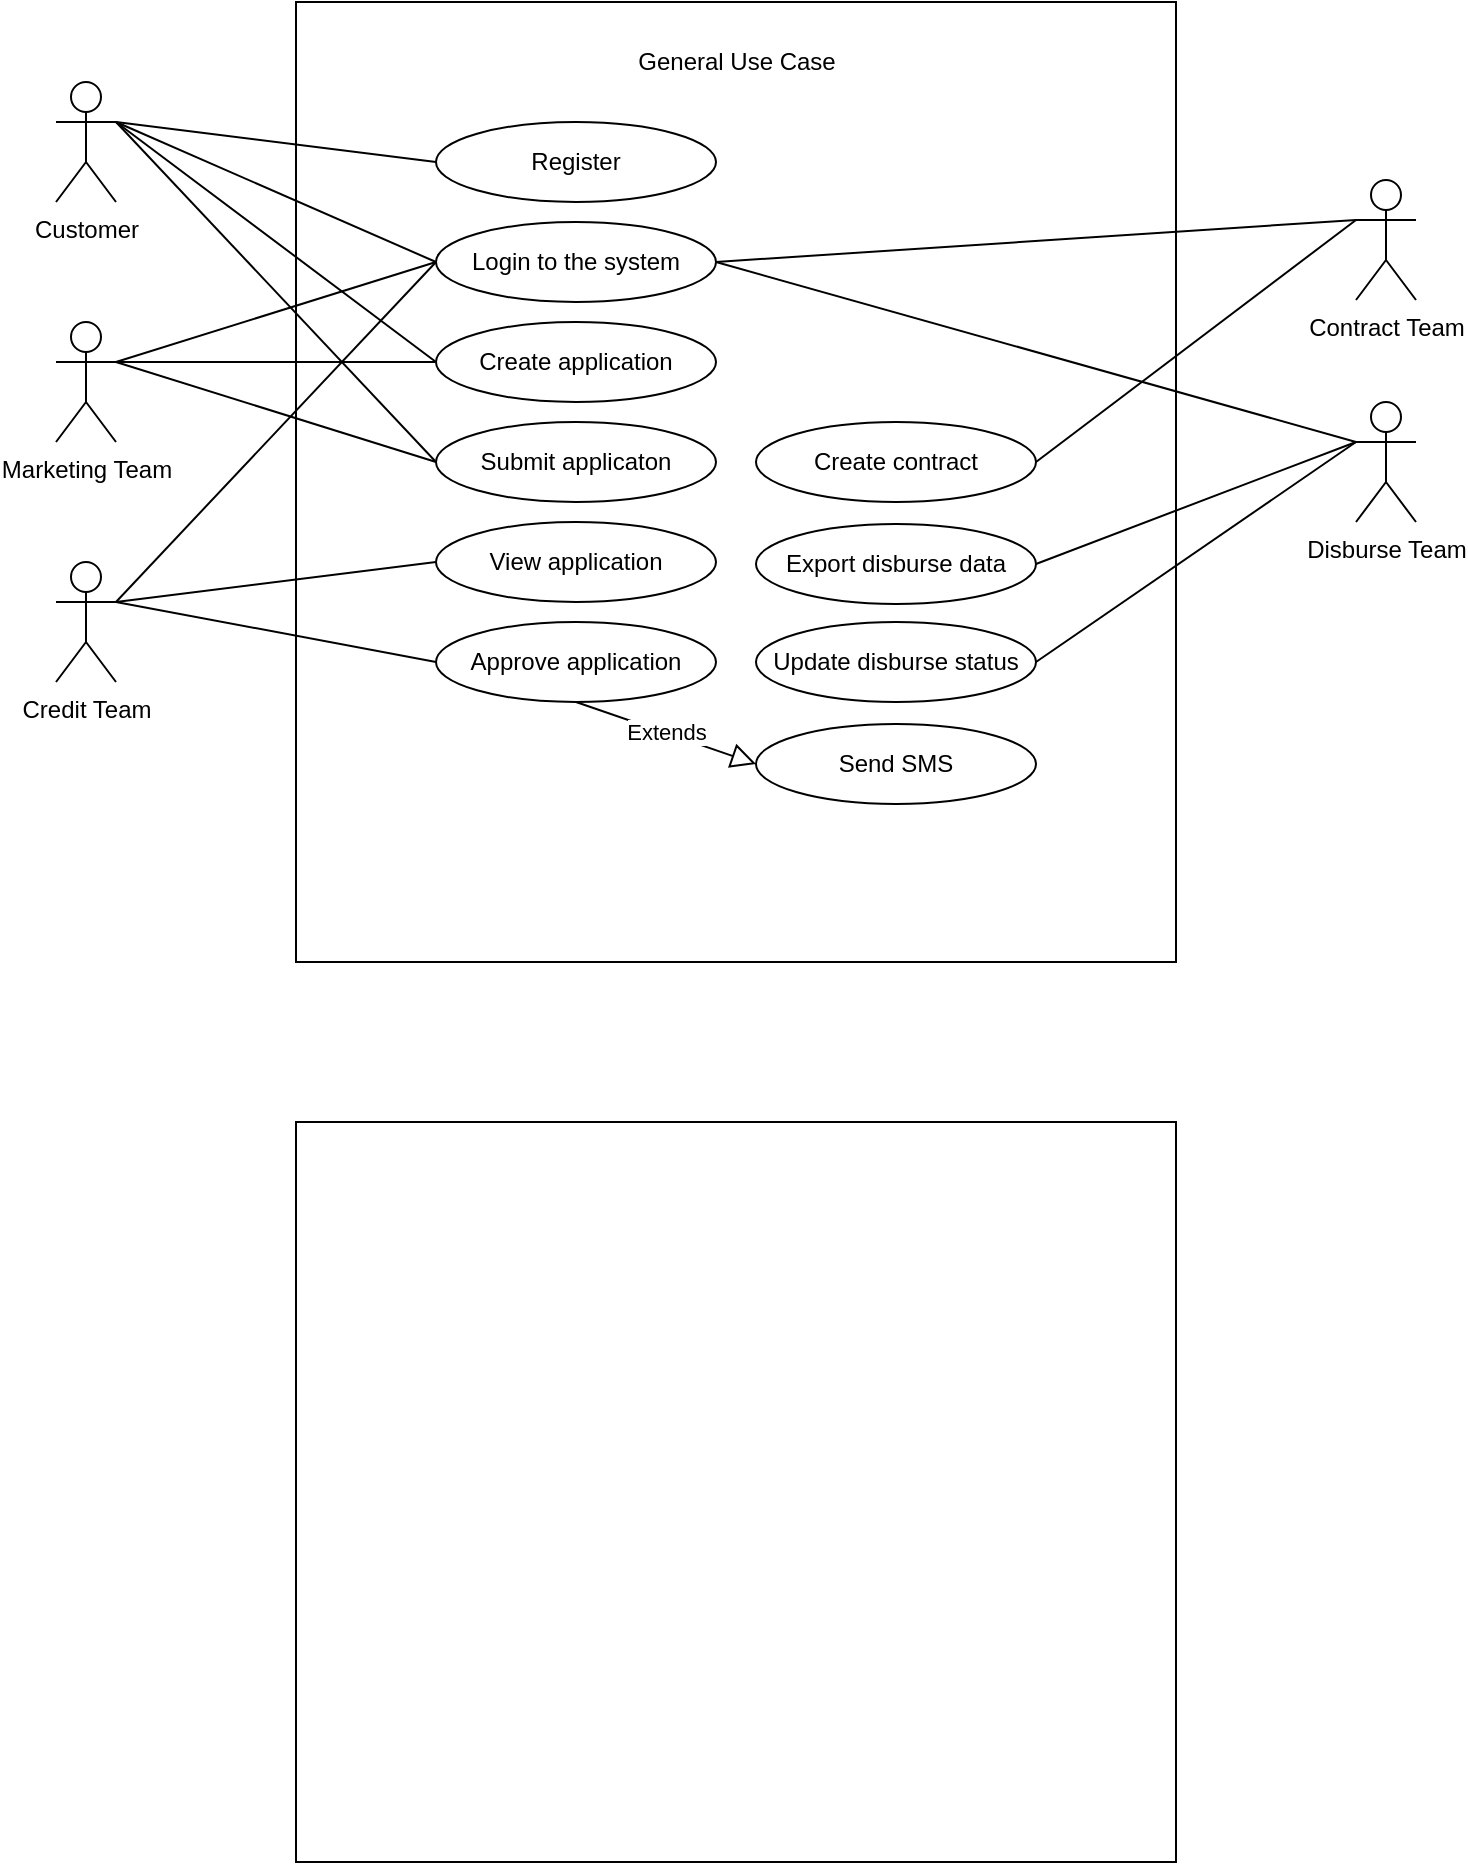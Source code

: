 <mxfile version="12.8.6" type="github"><diagram id="ctqfMFs7iCkkOpLoXyK4" name="Page-1"><mxGraphModel dx="1038" dy="548" grid="1" gridSize="10" guides="1" tooltips="1" connect="1" arrows="1" fold="1" page="1" pageScale="1" pageWidth="850" pageHeight="1100" math="0" shadow="0"><root><mxCell id="0"/><mxCell id="1" parent="0"/><mxCell id="YpqkhLcCQVEWAdk90xiD-1" value="" style="html=1;labelPosition=center;verticalLabelPosition=top;align=center;verticalAlign=bottom;" parent="1" vertex="1"><mxGeometry x="160" y="40" width="440" height="480" as="geometry"/></mxCell><mxCell id="6Bn9r2JWKJwzL0XetP5D-10" style="rounded=0;orthogonalLoop=1;jettySize=auto;html=1;exitX=1;exitY=0.333;exitDx=0;exitDy=0;exitPerimeter=0;entryX=0;entryY=0.5;entryDx=0;entryDy=0;endArrow=none;endFill=0;" parent="1" source="6Bn9r2JWKJwzL0XetP5D-3" target="6Bn9r2JWKJwzL0XetP5D-5" edge="1"><mxGeometry relative="1" as="geometry"/></mxCell><mxCell id="6Bn9r2JWKJwzL0XetP5D-14" style="edgeStyle=none;rounded=0;orthogonalLoop=1;jettySize=auto;html=1;exitX=1;exitY=0.333;exitDx=0;exitDy=0;exitPerimeter=0;entryX=0;entryY=0.5;entryDx=0;entryDy=0;endArrow=none;endFill=0;" parent="1" source="6Bn9r2JWKJwzL0XetP5D-3" target="6Bn9r2JWKJwzL0XetP5D-13" edge="1"><mxGeometry relative="1" as="geometry"/></mxCell><mxCell id="6Bn9r2JWKJwzL0XetP5D-3" value="Marketing Team" style="shape=umlActor;verticalLabelPosition=bottom;labelBackgroundColor=#ffffff;verticalAlign=top;html=1;" parent="1" vertex="1"><mxGeometry x="40" y="200" width="30" height="60" as="geometry"/></mxCell><mxCell id="6Bn9r2JWKJwzL0XetP5D-5" value="Login to the system" style="ellipse;whiteSpace=wrap;html=1;" parent="1" vertex="1"><mxGeometry x="230" y="150" width="140" height="40" as="geometry"/></mxCell><mxCell id="6Bn9r2JWKJwzL0XetP5D-11" value="Create application" style="ellipse;whiteSpace=wrap;html=1;" parent="1" vertex="1"><mxGeometry x="230" y="200" width="140" height="40" as="geometry"/></mxCell><mxCell id="6Bn9r2JWKJwzL0XetP5D-12" style="rounded=0;orthogonalLoop=1;jettySize=auto;html=1;entryX=0;entryY=0.5;entryDx=0;entryDy=0;exitX=1;exitY=0.333;exitDx=0;exitDy=0;exitPerimeter=0;endArrow=none;endFill=0;" parent="1" source="6Bn9r2JWKJwzL0XetP5D-3" target="6Bn9r2JWKJwzL0XetP5D-11" edge="1"><mxGeometry relative="1" as="geometry"><mxPoint x="-170" y="115" as="sourcePoint"/><mxPoint x="128.2" y="40" as="targetPoint"/></mxGeometry></mxCell><mxCell id="6Bn9r2JWKJwzL0XetP5D-13" value="Submit applicaton" style="ellipse;whiteSpace=wrap;html=1;" parent="1" vertex="1"><mxGeometry x="230" y="250" width="140" height="40" as="geometry"/></mxCell><mxCell id="6Bn9r2JWKJwzL0XetP5D-17" style="edgeStyle=none;rounded=0;orthogonalLoop=1;jettySize=auto;html=1;exitX=1;exitY=0.333;exitDx=0;exitDy=0;exitPerimeter=0;entryX=0;entryY=0.5;entryDx=0;entryDy=0;endArrow=none;endFill=0;" parent="1" source="6Bn9r2JWKJwzL0XetP5D-15" target="6Bn9r2JWKJwzL0XetP5D-5" edge="1"><mxGeometry relative="1" as="geometry"/></mxCell><mxCell id="6Bn9r2JWKJwzL0XetP5D-18" style="edgeStyle=none;rounded=0;orthogonalLoop=1;jettySize=auto;html=1;exitX=1;exitY=0.333;exitDx=0;exitDy=0;exitPerimeter=0;entryX=0;entryY=0.5;entryDx=0;entryDy=0;endArrow=none;endFill=0;" parent="1" source="6Bn9r2JWKJwzL0XetP5D-15" target="6Bn9r2JWKJwzL0XetP5D-16" edge="1"><mxGeometry relative="1" as="geometry"/></mxCell><mxCell id="6Bn9r2JWKJwzL0XetP5D-20" style="edgeStyle=none;rounded=0;orthogonalLoop=1;jettySize=auto;html=1;exitX=1;exitY=0.333;exitDx=0;exitDy=0;exitPerimeter=0;entryX=0;entryY=0.5;entryDx=0;entryDy=0;endArrow=none;endFill=0;" parent="1" source="6Bn9r2JWKJwzL0XetP5D-15" target="6Bn9r2JWKJwzL0XetP5D-19" edge="1"><mxGeometry relative="1" as="geometry"/></mxCell><mxCell id="6Bn9r2JWKJwzL0XetP5D-15" value="Credit Team" style="shape=umlActor;verticalLabelPosition=bottom;labelBackgroundColor=#ffffff;verticalAlign=top;html=1;" parent="1" vertex="1"><mxGeometry x="40" y="320" width="30" height="60" as="geometry"/></mxCell><mxCell id="6Bn9r2JWKJwzL0XetP5D-16" value="View application" style="ellipse;whiteSpace=wrap;html=1;" parent="1" vertex="1"><mxGeometry x="230" y="300" width="140" height="40" as="geometry"/></mxCell><mxCell id="6Bn9r2JWKJwzL0XetP5D-19" value="Approve application" style="ellipse;whiteSpace=wrap;html=1;" parent="1" vertex="1"><mxGeometry x="230" y="350" width="140" height="40" as="geometry"/></mxCell><mxCell id="6Bn9r2JWKJwzL0XetP5D-21" value="General Use Case" style="text;html=1;strokeColor=none;fillColor=none;align=center;verticalAlign=middle;whiteSpace=wrap;rounded=0;" parent="1" vertex="1"><mxGeometry x="307.5" y="60" width="145" height="20" as="geometry"/></mxCell><mxCell id="6Bn9r2JWKJwzL0XetP5D-22" value="Send SMS" style="ellipse;whiteSpace=wrap;html=1;" parent="1" vertex="1"><mxGeometry x="390" y="401" width="140" height="40" as="geometry"/></mxCell><mxCell id="6Bn9r2JWKJwzL0XetP5D-25" value="Extends" style="endArrow=block;endSize=10;endFill=0;html=1;exitX=0.5;exitY=1;exitDx=0;exitDy=0;entryX=0;entryY=0.5;entryDx=0;entryDy=0;" parent="1" source="6Bn9r2JWKJwzL0XetP5D-19" target="6Bn9r2JWKJwzL0XetP5D-22" edge="1"><mxGeometry width="160" relative="1" as="geometry"><mxPoint x="-20" y="451" as="sourcePoint"/><mxPoint x="140" y="451" as="targetPoint"/></mxGeometry></mxCell><mxCell id="6Bn9r2JWKJwzL0XetP5D-29" style="edgeStyle=none;rounded=0;orthogonalLoop=1;jettySize=auto;html=1;exitX=0;exitY=0.333;exitDx=0;exitDy=0;exitPerimeter=0;entryX=1;entryY=0.5;entryDx=0;entryDy=0;endArrow=none;endFill=0;" parent="1" source="6Bn9r2JWKJwzL0XetP5D-26" target="6Bn9r2JWKJwzL0XetP5D-28" edge="1"><mxGeometry relative="1" as="geometry"/></mxCell><mxCell id="6Bn9r2JWKJwzL0XetP5D-34" style="edgeStyle=none;rounded=0;orthogonalLoop=1;jettySize=auto;html=1;exitX=0;exitY=0.333;exitDx=0;exitDy=0;exitPerimeter=0;endArrow=none;endFill=0;endSize=10;entryX=1;entryY=0.5;entryDx=0;entryDy=0;" parent="1" source="6Bn9r2JWKJwzL0XetP5D-26" target="6Bn9r2JWKJwzL0XetP5D-5" edge="1"><mxGeometry relative="1" as="geometry"><mxPoint x="370" y="110" as="targetPoint"/></mxGeometry></mxCell><mxCell id="6Bn9r2JWKJwzL0XetP5D-26" value="Contract Team" style="shape=umlActor;verticalLabelPosition=bottom;labelBackgroundColor=#ffffff;verticalAlign=top;html=1;" parent="1" vertex="1"><mxGeometry x="690" y="129" width="30" height="60" as="geometry"/></mxCell><mxCell id="6Bn9r2JWKJwzL0XetP5D-28" value="Create contract" style="ellipse;whiteSpace=wrap;html=1;" parent="1" vertex="1"><mxGeometry x="390" y="250" width="140" height="40" as="geometry"/></mxCell><mxCell id="6Bn9r2JWKJwzL0XetP5D-33" style="edgeStyle=none;rounded=0;orthogonalLoop=1;jettySize=auto;html=1;exitX=0;exitY=0.333;exitDx=0;exitDy=0;exitPerimeter=0;entryX=1;entryY=0.5;entryDx=0;entryDy=0;endArrow=none;endFill=0;endSize=10;" parent="1" source="6Bn9r2JWKJwzL0XetP5D-30" target="6Bn9r2JWKJwzL0XetP5D-5" edge="1"><mxGeometry relative="1" as="geometry"/></mxCell><mxCell id="6Bn9r2JWKJwzL0XetP5D-30" value="Disburse Team" style="shape=umlActor;verticalLabelPosition=bottom;labelBackgroundColor=#ffffff;verticalAlign=top;html=1;" parent="1" vertex="1"><mxGeometry x="690" y="240" width="30" height="60" as="geometry"/></mxCell><mxCell id="6Bn9r2JWKJwzL0XetP5D-32" style="edgeStyle=none;rounded=0;orthogonalLoop=1;jettySize=auto;html=1;exitX=1;exitY=0.5;exitDx=0;exitDy=0;entryX=0;entryY=0.333;entryDx=0;entryDy=0;entryPerimeter=0;endArrow=none;endFill=0;endSize=10;" parent="1" source="6Bn9r2JWKJwzL0XetP5D-31" target="6Bn9r2JWKJwzL0XetP5D-30" edge="1"><mxGeometry relative="1" as="geometry"/></mxCell><mxCell id="6Bn9r2JWKJwzL0XetP5D-31" value="Export disburse data" style="ellipse;whiteSpace=wrap;html=1;" parent="1" vertex="1"><mxGeometry x="390" y="301" width="140" height="40" as="geometry"/></mxCell><mxCell id="6Bn9r2JWKJwzL0XetP5D-36" style="edgeStyle=none;rounded=0;orthogonalLoop=1;jettySize=auto;html=1;exitX=1;exitY=0.5;exitDx=0;exitDy=0;entryX=0;entryY=0.333;entryDx=0;entryDy=0;entryPerimeter=0;endArrow=none;endFill=0;endSize=10;" parent="1" source="6Bn9r2JWKJwzL0XetP5D-35" target="6Bn9r2JWKJwzL0XetP5D-30" edge="1"><mxGeometry relative="1" as="geometry"/></mxCell><mxCell id="6Bn9r2JWKJwzL0XetP5D-35" value="Update disburse status" style="ellipse;whiteSpace=wrap;html=1;" parent="1" vertex="1"><mxGeometry x="390" y="350" width="140" height="40" as="geometry"/></mxCell><mxCell id="uJaC8ESkhGeO-SVFB0T2-4" style="rounded=0;orthogonalLoop=1;jettySize=auto;html=1;exitX=1;exitY=0.333;exitDx=0;exitDy=0;exitPerimeter=0;endArrow=none;endFill=0;entryX=0;entryY=0.5;entryDx=0;entryDy=0;" parent="1" source="uJaC8ESkhGeO-SVFB0T2-2" target="6Bn9r2JWKJwzL0XetP5D-5" edge="1"><mxGeometry relative="1" as="geometry"/></mxCell><mxCell id="uJaC8ESkhGeO-SVFB0T2-5" style="edgeStyle=none;rounded=0;orthogonalLoop=1;jettySize=auto;html=1;exitX=1;exitY=0.333;exitDx=0;exitDy=0;exitPerimeter=0;endArrow=none;endFill=0;entryX=0;entryY=0.5;entryDx=0;entryDy=0;" parent="1" source="uJaC8ESkhGeO-SVFB0T2-2" target="6Bn9r2JWKJwzL0XetP5D-11" edge="1"><mxGeometry relative="1" as="geometry"><mxPoint x="230" y="160" as="targetPoint"/></mxGeometry></mxCell><mxCell id="uJaC8ESkhGeO-SVFB0T2-8" style="edgeStyle=none;rounded=0;orthogonalLoop=1;jettySize=auto;html=1;exitX=1;exitY=0.333;exitDx=0;exitDy=0;exitPerimeter=0;endArrow=none;endFill=0;entryX=0;entryY=0.5;entryDx=0;entryDy=0;" parent="1" source="uJaC8ESkhGeO-SVFB0T2-2" target="6Bn9r2JWKJwzL0XetP5D-13" edge="1"><mxGeometry relative="1" as="geometry"><mxPoint x="230" y="210" as="targetPoint"/></mxGeometry></mxCell><mxCell id="cy1SNMkF42IprJVExHJG-4" style="edgeStyle=none;rounded=0;orthogonalLoop=1;jettySize=auto;html=1;exitX=1;exitY=0.333;exitDx=0;exitDy=0;exitPerimeter=0;entryX=0;entryY=0.5;entryDx=0;entryDy=0;endArrow=none;endFill=0;" parent="1" source="uJaC8ESkhGeO-SVFB0T2-2" target="cy1SNMkF42IprJVExHJG-3" edge="1"><mxGeometry relative="1" as="geometry"/></mxCell><mxCell id="uJaC8ESkhGeO-SVFB0T2-2" value="Customer" style="shape=umlActor;verticalLabelPosition=bottom;labelBackgroundColor=#ffffff;verticalAlign=top;html=1;" parent="1" vertex="1"><mxGeometry x="40" y="80" width="30" height="60" as="geometry"/></mxCell><mxCell id="cy1SNMkF42IprJVExHJG-2" value="" style="html=1;labelPosition=center;verticalLabelPosition=top;align=center;verticalAlign=bottom;" parent="1" vertex="1"><mxGeometry x="160" y="600" width="440" height="370" as="geometry"/></mxCell><mxCell id="cy1SNMkF42IprJVExHJG-3" value="Register" style="ellipse;whiteSpace=wrap;html=1;" parent="1" vertex="1"><mxGeometry x="230" y="100" width="140" height="40" as="geometry"/></mxCell></root></mxGraphModel></diagram></mxfile>